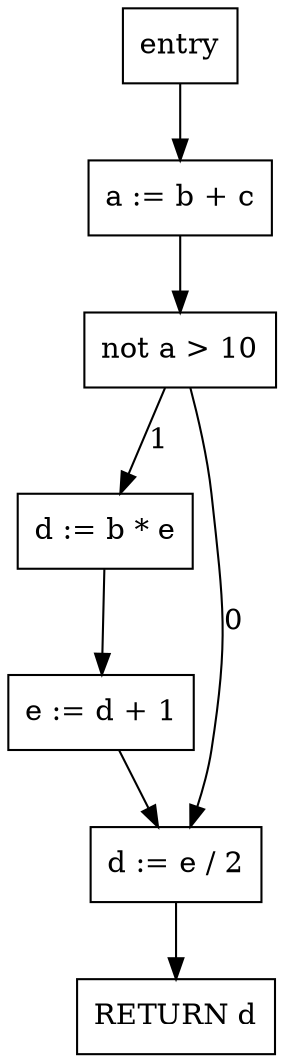 digraph g { 0[label="entry"][shape=box]; 0 -> 1 [label=""]; 1[label="a := b + c"][shape=box]; 1 -> 2 [label=""]; 2[label="not a > 10"][shape=box]; 2 -> 3 [label="1"]; 2 -> 5 [label="0"]; 3[label="d := b * e"][shape=box]; 3 -> 4 [label=""]; 4[label="e := d + 1"][shape=box]; 4 -> 5 [label=""]; 5[label="d := e / 2"][shape=box]; 5 -> 6 [label=""]; 6[label="RETURN d"][shape=box]; }
